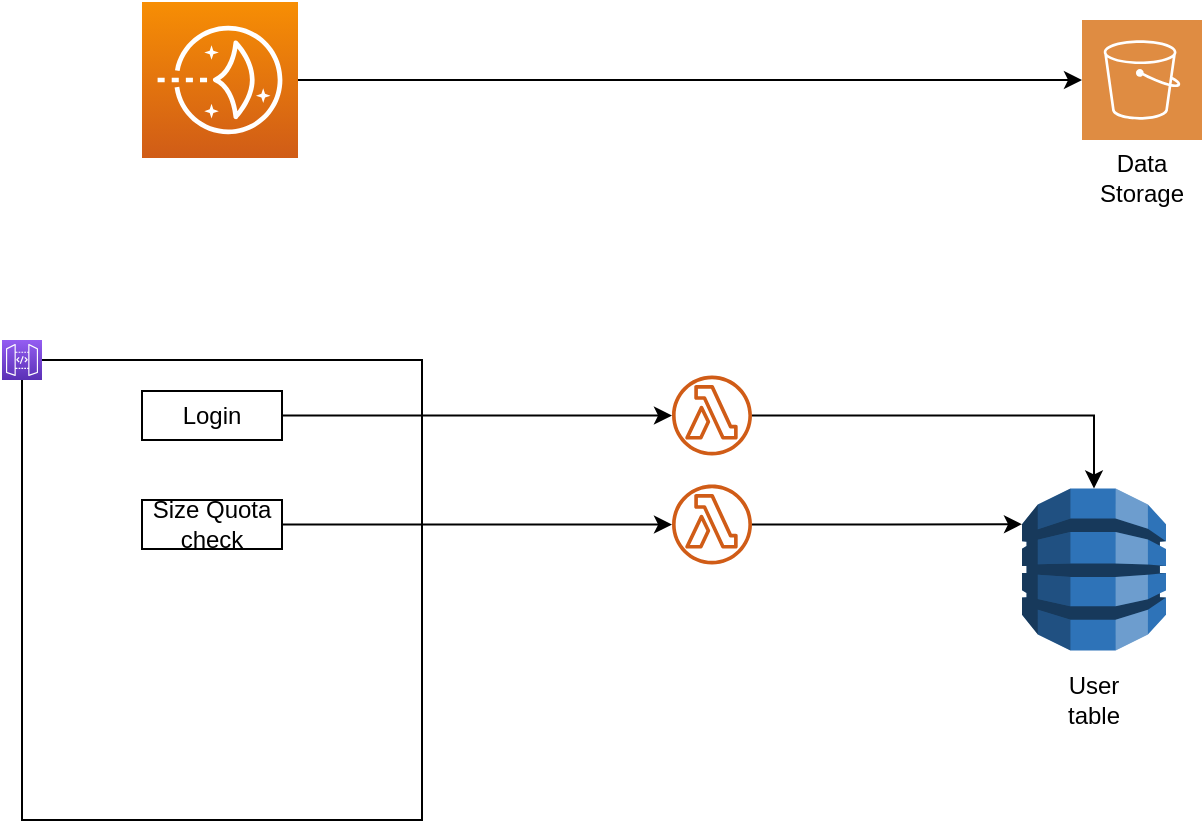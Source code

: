 <mxfile version="14.5.8" type="github"><diagram id="lx5e12UgxZx2dc_0vPZa" name="Page-1"><mxGraphModel dx="1038" dy="579" grid="1" gridSize="10" guides="1" tooltips="1" connect="1" arrows="1" fold="1" page="1" pageScale="1" pageWidth="850" pageHeight="1100" math="0" shadow="0"><root><mxCell id="0"/><mxCell id="1" parent="0"/><mxCell id="rxwOEJeeF0xgf2DH0Krs-16" value="" style="rounded=0;whiteSpace=wrap;html=1;" vertex="1" parent="1"><mxGeometry x="70" y="250" width="200" height="230" as="geometry"/></mxCell><mxCell id="rxwOEJeeF0xgf2DH0Krs-1" value="" style="pointerEvents=1;shadow=0;dashed=0;html=1;strokeColor=none;fillColor=#DF8C42;labelPosition=center;verticalLabelPosition=bottom;verticalAlign=top;align=center;outlineConnect=0;shape=mxgraph.veeam2.aws_s3;" vertex="1" parent="1"><mxGeometry x="600" y="80" width="60" height="60" as="geometry"/></mxCell><mxCell id="rxwOEJeeF0xgf2DH0Krs-3" value="" style="points=[[0,0,0],[0.25,0,0],[0.5,0,0],[0.75,0,0],[1,0,0],[0,1,0],[0.25,1,0],[0.5,1,0],[0.75,1,0],[1,1,0],[0,0.25,0],[0,0.5,0],[0,0.75,0],[1,0.25,0],[1,0.5,0],[1,0.75,0]];outlineConnect=0;fontColor=#232F3E;gradientColor=#F78E04;gradientDirection=north;fillColor=#D05C17;strokeColor=#ffffff;dashed=0;verticalLabelPosition=bottom;verticalAlign=top;align=center;html=1;fontSize=12;fontStyle=0;aspect=fixed;shape=mxgraph.aws4.resourceIcon;resIcon=mxgraph.aws4.lightsail;" vertex="1" parent="1"><mxGeometry x="130" y="71" width="78" height="78" as="geometry"/></mxCell><mxCell id="rxwOEJeeF0xgf2DH0Krs-5" value="" style="endArrow=classic;html=1;exitX=1;exitY=0.5;exitDx=0;exitDy=0;exitPerimeter=0;" edge="1" parent="1" source="rxwOEJeeF0xgf2DH0Krs-3" target="rxwOEJeeF0xgf2DH0Krs-1"><mxGeometry width="50" height="50" relative="1" as="geometry"><mxPoint x="500" y="320" as="sourcePoint"/><mxPoint x="550" y="270" as="targetPoint"/></mxGeometry></mxCell><mxCell id="rxwOEJeeF0xgf2DH0Krs-6" value="Data Storage&lt;br&gt;" style="text;html=1;strokeColor=none;fillColor=none;align=center;verticalAlign=middle;whiteSpace=wrap;rounded=0;" vertex="1" parent="1"><mxGeometry x="610" y="149" width="40" height="20" as="geometry"/></mxCell><mxCell id="rxwOEJeeF0xgf2DH0Krs-7" value="" style="outlineConnect=0;dashed=0;verticalLabelPosition=bottom;verticalAlign=top;align=center;html=1;shape=mxgraph.aws3.dynamo_db;fillColor=#2E73B8;gradientColor=none;" vertex="1" parent="1"><mxGeometry x="570" y="314.25" width="72" height="81" as="geometry"/></mxCell><mxCell id="rxwOEJeeF0xgf2DH0Krs-8" value="User table" style="text;html=1;strokeColor=none;fillColor=none;align=center;verticalAlign=middle;whiteSpace=wrap;rounded=0;" vertex="1" parent="1"><mxGeometry x="586" y="410" width="40" height="20" as="geometry"/></mxCell><mxCell id="rxwOEJeeF0xgf2DH0Krs-13" style="edgeStyle=orthogonalEdgeStyle;rounded=0;orthogonalLoop=1;jettySize=auto;html=1;" edge="1" parent="1" source="rxwOEJeeF0xgf2DH0Krs-9" target="rxwOEJeeF0xgf2DH0Krs-7"><mxGeometry relative="1" as="geometry"/></mxCell><mxCell id="rxwOEJeeF0xgf2DH0Krs-9" value="" style="outlineConnect=0;fontColor=#232F3E;gradientColor=none;fillColor=#D05C17;strokeColor=none;dashed=0;verticalLabelPosition=bottom;verticalAlign=top;align=center;html=1;fontSize=12;fontStyle=0;aspect=fixed;pointerEvents=1;shape=mxgraph.aws4.lambda_function;" vertex="1" parent="1"><mxGeometry x="395" y="257.75" width="40" height="40" as="geometry"/></mxCell><mxCell id="rxwOEJeeF0xgf2DH0Krs-12" style="edgeStyle=orthogonalEdgeStyle;rounded=0;orthogonalLoop=1;jettySize=auto;html=1;exitX=1;exitY=0.5;exitDx=0;exitDy=0;" edge="1" parent="1" source="rxwOEJeeF0xgf2DH0Krs-19" target="rxwOEJeeF0xgf2DH0Krs-9"><mxGeometry relative="1" as="geometry"><mxPoint x="174.725" y="367" as="sourcePoint"/></mxGeometry></mxCell><mxCell id="rxwOEJeeF0xgf2DH0Krs-18" value="" style="points=[[0,0,0],[0.25,0,0],[0.5,0,0],[0.75,0,0],[1,0,0],[0,1,0],[0.25,1,0],[0.5,1,0],[0.75,1,0],[1,1,0],[0,0.25,0],[0,0.5,0],[0,0.75,0],[1,0.25,0],[1,0.5,0],[1,0.75,0]];outlineConnect=0;fontColor=#232F3E;gradientColor=#945DF2;gradientDirection=north;fillColor=#5A30B5;strokeColor=#ffffff;dashed=0;verticalLabelPosition=bottom;verticalAlign=top;align=center;html=1;fontSize=12;fontStyle=0;aspect=fixed;shape=mxgraph.aws4.resourceIcon;resIcon=mxgraph.aws4.api_gateway;" vertex="1" parent="1"><mxGeometry x="60" y="240" width="20" height="20" as="geometry"/></mxCell><mxCell id="rxwOEJeeF0xgf2DH0Krs-19" value="Login" style="rounded=0;whiteSpace=wrap;html=1;" vertex="1" parent="1"><mxGeometry x="130" y="265.5" width="70" height="24.5" as="geometry"/></mxCell><mxCell id="rxwOEJeeF0xgf2DH0Krs-22" style="edgeStyle=orthogonalEdgeStyle;rounded=0;orthogonalLoop=1;jettySize=auto;html=1;" edge="1" parent="1" source="rxwOEJeeF0xgf2DH0Krs-20" target="rxwOEJeeF0xgf2DH0Krs-21"><mxGeometry relative="1" as="geometry"/></mxCell><mxCell id="rxwOEJeeF0xgf2DH0Krs-20" value="Size Quota check" style="rounded=0;whiteSpace=wrap;html=1;" vertex="1" parent="1"><mxGeometry x="130" y="320" width="70" height="24.5" as="geometry"/></mxCell><mxCell id="rxwOEJeeF0xgf2DH0Krs-23" style="edgeStyle=orthogonalEdgeStyle;rounded=0;orthogonalLoop=1;jettySize=auto;html=1;entryX=0;entryY=0.22;entryDx=0;entryDy=0;entryPerimeter=0;" edge="1" parent="1" source="rxwOEJeeF0xgf2DH0Krs-21" target="rxwOEJeeF0xgf2DH0Krs-7"><mxGeometry relative="1" as="geometry"/></mxCell><mxCell id="rxwOEJeeF0xgf2DH0Krs-21" value="" style="outlineConnect=0;fontColor=#232F3E;gradientColor=none;fillColor=#D05C17;strokeColor=none;dashed=0;verticalLabelPosition=bottom;verticalAlign=top;align=center;html=1;fontSize=12;fontStyle=0;aspect=fixed;pointerEvents=1;shape=mxgraph.aws4.lambda_function;" vertex="1" parent="1"><mxGeometry x="395" y="312.25" width="40" height="40" as="geometry"/></mxCell></root></mxGraphModel></diagram></mxfile>